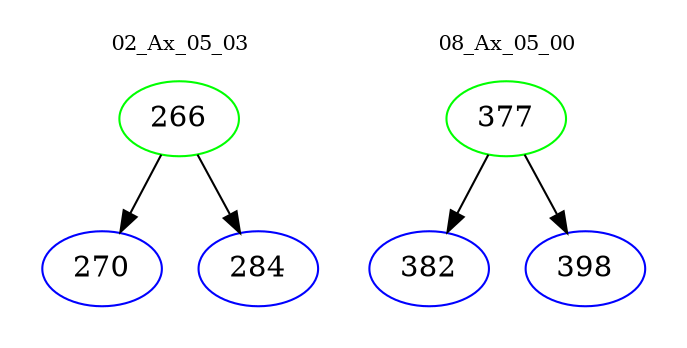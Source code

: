 digraph{
subgraph cluster_0 {
color = white
label = "02_Ax_05_03";
fontsize=10;
T0_266 [label="266", color="green"]
T0_266 -> T0_270 [color="black"]
T0_270 [label="270", color="blue"]
T0_266 -> T0_284 [color="black"]
T0_284 [label="284", color="blue"]
}
subgraph cluster_1 {
color = white
label = "08_Ax_05_00";
fontsize=10;
T1_377 [label="377", color="green"]
T1_377 -> T1_382 [color="black"]
T1_382 [label="382", color="blue"]
T1_377 -> T1_398 [color="black"]
T1_398 [label="398", color="blue"]
}
}
